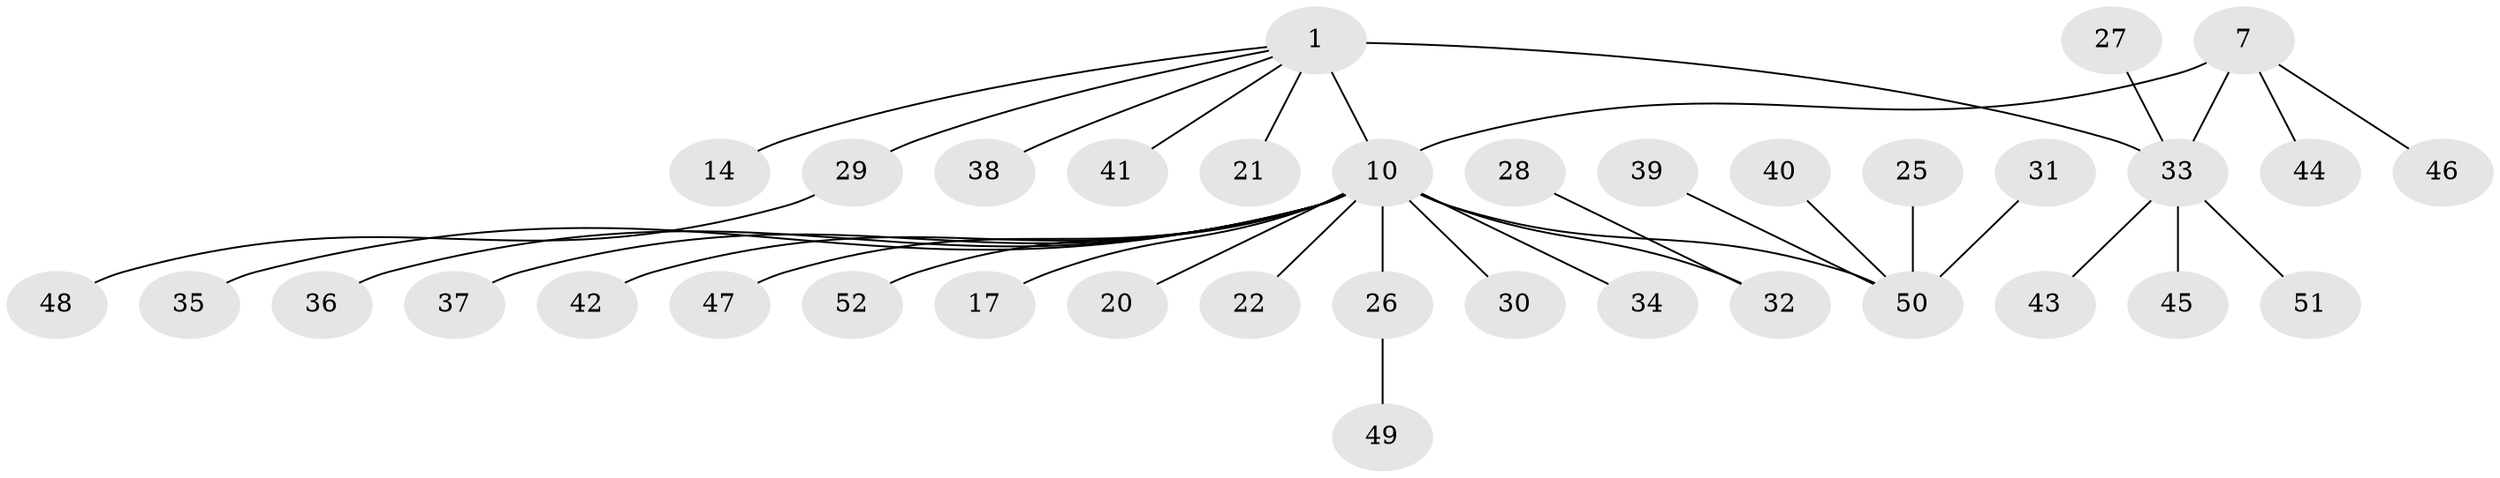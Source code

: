 // original degree distribution, {10: 0.019230769230769232, 2: 0.17307692307692307, 3: 0.019230769230769232, 4: 0.019230769230769232, 7: 0.038461538461538464, 5: 0.07692307692307693, 9: 0.019230769230769232, 8: 0.019230769230769232, 1: 0.6153846153846154}
// Generated by graph-tools (version 1.1) at 2025/57/03/04/25 21:57:20]
// undirected, 36 vertices, 36 edges
graph export_dot {
graph [start="1"]
  node [color=gray90,style=filled];
  1;
  7;
  10 [super="+4+8"];
  14;
  17;
  20;
  21 [super="+2"];
  22;
  25;
  26;
  27;
  28;
  29;
  30;
  31;
  32 [super="+24"];
  33 [super="+12+16"];
  34;
  35;
  36;
  37;
  38;
  39 [super="+15"];
  40;
  41;
  42;
  43;
  44;
  45;
  46;
  47 [super="+23"];
  48;
  49;
  50 [super="+9"];
  51;
  52;
  1 -- 10 [weight=4];
  1 -- 14;
  1 -- 29;
  1 -- 38;
  1 -- 41;
  1 -- 21;
  1 -- 33;
  7 -- 44;
  7 -- 46;
  7 -- 10 [weight=2];
  7 -- 33;
  10 -- 36;
  10 -- 37;
  10 -- 50 [weight=4];
  10 -- 34;
  10 -- 35;
  10 -- 42;
  10 -- 17;
  10 -- 20;
  10 -- 52;
  10 -- 22;
  10 -- 26;
  10 -- 30;
  10 -- 32;
  10 -- 47;
  25 -- 50;
  26 -- 49;
  27 -- 33;
  28 -- 32;
  29 -- 48;
  31 -- 50;
  33 -- 51;
  33 -- 43;
  33 -- 45;
  39 -- 50;
  40 -- 50;
}
